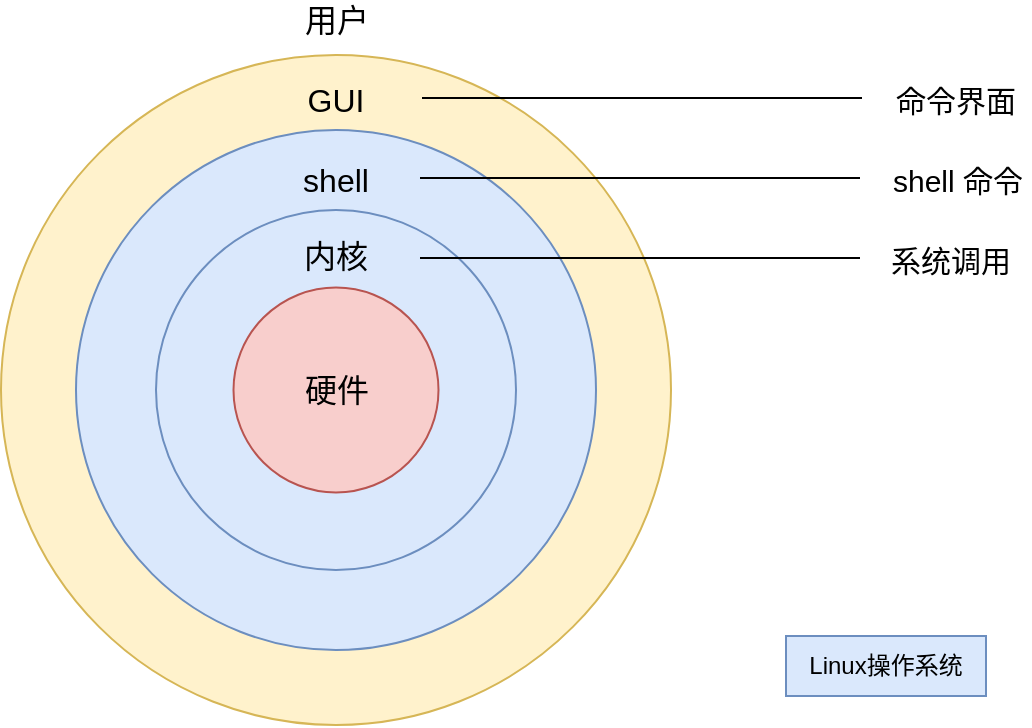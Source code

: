 <mxfile version="14.2.9" type="github">
  <diagram id="m_lllNl9LTWqUhMwTabO" name="第 1 页">
    <mxGraphModel dx="1577" dy="1023" grid="1" gridSize="10" guides="1" tooltips="1" connect="1" arrows="1" fold="1" page="1" pageScale="1" pageWidth="1169" pageHeight="827" background="#ffffff" math="0" shadow="0">
      <root>
        <mxCell id="0" />
        <mxCell id="1" parent="0" />
        <UserObject label="" id="YW8jKXDIr0jUjsYwDINF-1">
          <mxCell style="ellipse;whiteSpace=wrap;html=1;aspect=fixed;sketch=0;fillColor=#fff2cc;strokeColor=#d6b656;" vertex="1" parent="1">
            <mxGeometry x="187.5" y="147.5" width="335" height="335" as="geometry" />
          </mxCell>
        </UserObject>
        <UserObject label="" id="YW8jKXDIr0jUjsYwDINF-2">
          <mxCell style="ellipse;whiteSpace=wrap;html=1;aspect=fixed;sketch=0;fillColor=#dae8fc;strokeColor=#6c8ebf;" vertex="1" parent="1">
            <mxGeometry x="225" y="185" width="260" height="260" as="geometry" />
          </mxCell>
        </UserObject>
        <UserObject label="" id="YW8jKXDIr0jUjsYwDINF-3">
          <mxCell style="ellipse;whiteSpace=wrap;html=1;aspect=fixed;sketch=0;fillColor=#dae8fc;strokeColor=#6c8ebf;" vertex="1" parent="1">
            <mxGeometry x="265" y="225" width="180" height="180" as="geometry" />
          </mxCell>
        </UserObject>
        <UserObject label="&lt;font style=&quot;font-size: 16px&quot;&gt;硬件&lt;/font&gt;" id="YW8jKXDIr0jUjsYwDINF-4">
          <mxCell style="ellipse;whiteSpace=wrap;html=1;aspect=fixed;sketch=0;fillColor=#f8cecc;strokeColor=#b85450;" vertex="1" parent="1">
            <mxGeometry x="303.75" y="263.75" width="102.5" height="102.5" as="geometry" />
          </mxCell>
        </UserObject>
        <mxCell id="YW8jKXDIr0jUjsYwDINF-5" value="&lt;font style=&quot;font-size: 16px&quot;&gt;用户&lt;/font&gt;" style="text;html=1;align=center;verticalAlign=middle;resizable=0;points=[];autosize=1;" vertex="1" parent="1">
          <mxGeometry x="330" y="120" width="50" height="20" as="geometry" />
        </mxCell>
        <mxCell id="YW8jKXDIr0jUjsYwDINF-6" value="&lt;font style=&quot;font-size: 16px&quot;&gt;内核&lt;/font&gt;" style="text;html=1;strokeColor=none;fillColor=none;align=center;verticalAlign=middle;whiteSpace=wrap;sketch=0;" vertex="1" parent="1">
          <mxGeometry x="335" y="238" width="40" height="20" as="geometry" />
        </mxCell>
        <mxCell id="YW8jKXDIr0jUjsYwDINF-7" value="&lt;span style=&quot;font-size: 16px&quot;&gt;GUI&lt;/span&gt;" style="text;html=1;strokeColor=none;fillColor=none;align=center;verticalAlign=middle;whiteSpace=wrap;sketch=0;" vertex="1" parent="1">
          <mxGeometry x="335" y="160" width="40" height="20" as="geometry" />
        </mxCell>
        <mxCell id="YW8jKXDIr0jUjsYwDINF-8" value="&lt;font style=&quot;font-size: 16px&quot;&gt;shell&lt;/font&gt;" style="text;html=1;strokeColor=none;fillColor=none;align=center;verticalAlign=middle;whiteSpace=wrap;sketch=0;" vertex="1" parent="1">
          <mxGeometry x="335" y="200" width="40" height="20" as="geometry" />
        </mxCell>
        <mxCell id="YW8jKXDIr0jUjsYwDINF-9" value="" style="endArrow=none;html=1;jumpStyle=arc;" edge="1" parent="1">
          <mxGeometry width="50" height="50" relative="1" as="geometry">
            <mxPoint x="398" y="169" as="sourcePoint" />
            <mxPoint x="618" y="169" as="targetPoint" />
          </mxGeometry>
        </mxCell>
        <mxCell id="YW8jKXDIr0jUjsYwDINF-12" value="&lt;font style=&quot;font-size: 15px&quot;&gt;命令界面&lt;/font&gt;" style="text;html=1;strokeColor=none;fillColor=none;align=center;verticalAlign=middle;whiteSpace=wrap;sketch=0;" vertex="1" parent="1">
          <mxGeometry x="630" y="160" width="70" height="20" as="geometry" />
        </mxCell>
        <mxCell id="YW8jKXDIr0jUjsYwDINF-13" value="&lt;span style=&quot;font-size: 15px&quot;&gt;shell 命令&lt;/span&gt;" style="text;html=1;strokeColor=none;fillColor=none;align=center;verticalAlign=middle;whiteSpace=wrap;sketch=0;" vertex="1" parent="1">
          <mxGeometry x="631" y="200" width="70" height="20" as="geometry" />
        </mxCell>
        <mxCell id="YW8jKXDIr0jUjsYwDINF-14" value="" style="endArrow=none;html=1;jumpStyle=arc;" edge="1" parent="1">
          <mxGeometry width="50" height="50" relative="1" as="geometry">
            <mxPoint x="397" y="209" as="sourcePoint" />
            <mxPoint x="617" y="209" as="targetPoint" />
          </mxGeometry>
        </mxCell>
        <mxCell id="YW8jKXDIr0jUjsYwDINF-15" value="" style="endArrow=none;html=1;jumpStyle=arc;" edge="1" parent="1">
          <mxGeometry width="50" height="50" relative="1" as="geometry">
            <mxPoint x="397" y="249" as="sourcePoint" />
            <mxPoint x="617" y="249" as="targetPoint" />
          </mxGeometry>
        </mxCell>
        <mxCell id="YW8jKXDIr0jUjsYwDINF-16" value="&lt;font style=&quot;font-size: 15px&quot;&gt;系统调用&lt;/font&gt;" style="text;html=1;align=center;verticalAlign=middle;resizable=0;points=[];autosize=1;" vertex="1" parent="1">
          <mxGeometry x="622" y="240" width="80" height="20" as="geometry" />
        </mxCell>
        <mxCell id="YW8jKXDIr0jUjsYwDINF-19" value="&lt;span&gt;Linux操作系统&lt;/span&gt;" style="whiteSpace=wrap;html=1;glass=0;sketch=0;strokeColor=#6c8ebf;fillColor=#dae8fc;" vertex="1" parent="1">
          <mxGeometry x="580" y="438" width="100" height="30" as="geometry" />
        </mxCell>
      </root>
    </mxGraphModel>
  </diagram>
</mxfile>
